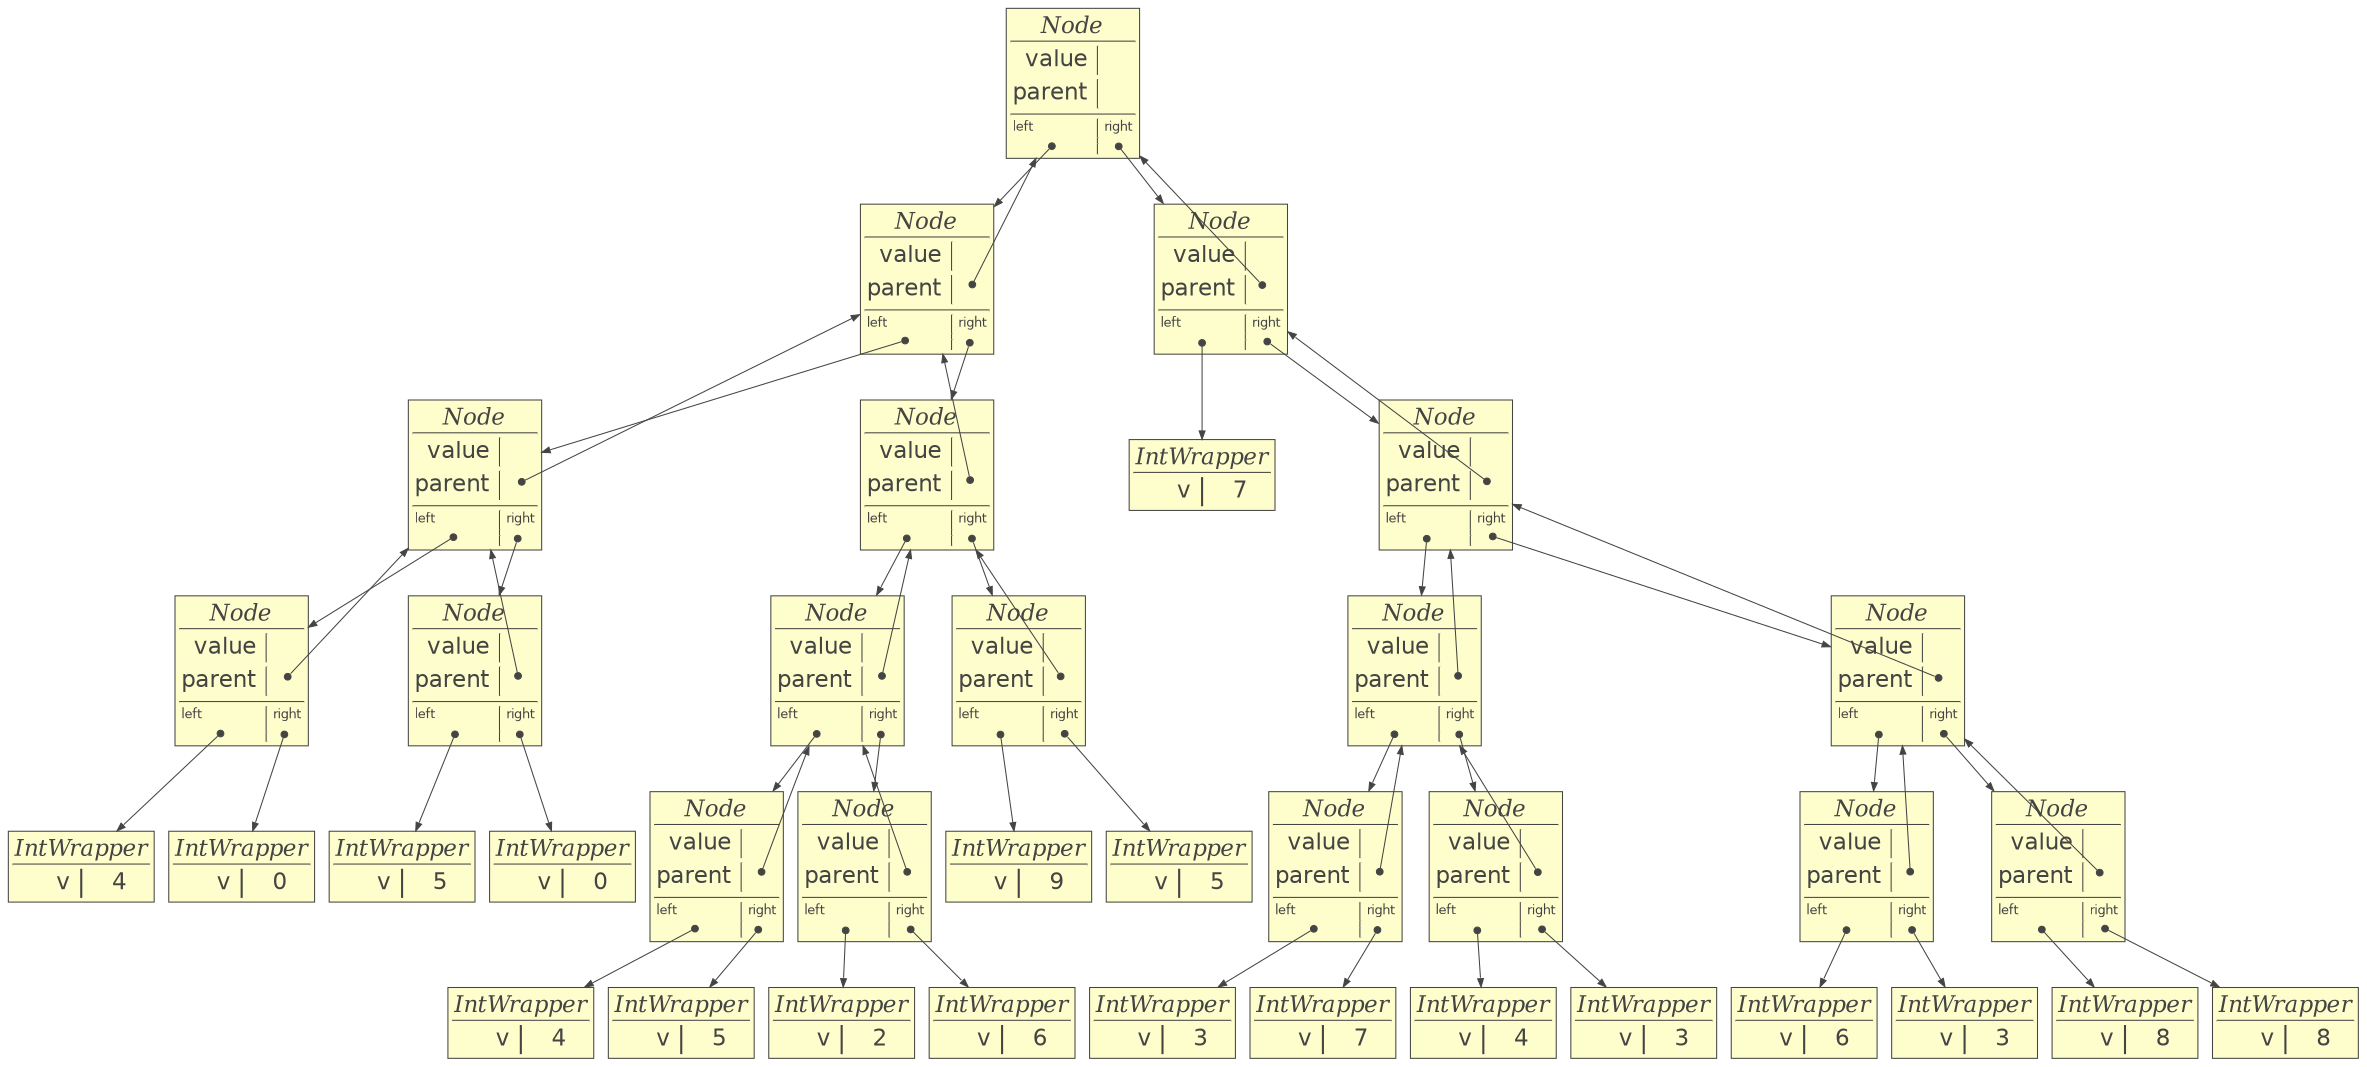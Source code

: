 
    digraph G {
        nodesep=.1;
        ranksep=.3;
        rankdir=TD;
        node [penwidth="0.5", shape=box, width=.1, height=.1];

    // Node TREE node with fields
node4382453184 [margin="0.03", color="#444443", fontcolor="#444443", fontname="Helvetica", style=filled, fillcolor="#fefecd", label=<<table BORDER="0" CELLPADDING="0" CELLBORDER="1" CELLSPACING="0">
<tr><td cellspacing="0" colspan="3" cellpadding="0" bgcolor="#fefecd" border="1" sides="b" align="center"><font color="#444443" FACE="Times-Italic" point-size="11">Node</font></td></tr>
<tr><td colspan="3" cellpadding="1" border="0" bgcolor="#fefecd"></td></tr><tr><td port="value_label" cellspacing="0" cellpadding="0" bgcolor="#fefecd" border="1" sides="r" align="right"><font face="Helvetica" color="#444443" point-size="11">value </font></td>
<td cellspacing="0" cellpadding="0" border="0"></td><td port="value" cellspacing="0" cellpadding="1" bgcolor="#fefecd" border="0" align="left"><font color="#444443" point-size="11">    </font></td>
</tr>
<tr><td colspan="3" cellpadding="1" border="0" bgcolor="#fefecd"></td></tr><tr><td port="parent_label" cellspacing="0" cellpadding="0" bgcolor="#fefecd" border="1" sides="r" align="right"><font face="Helvetica" color="#444443" point-size="11">parent </font></td>
<td cellspacing="0" cellpadding="0" border="0"></td><td port="parent" cellspacing="0" cellpadding="1" bgcolor="#fefecd" border="0" align="left"><font color="#444443" point-size="11">    </font></td>
</tr>

    <tr><td colspan="3" cellpadding="0" border="1" sides="b" height="3"></td></tr>
    <tr><td colspan="3" cellpadding="1" border="0" bgcolor="#fefecd"></td></tr>
    <tr>
    <td cellspacing="0" cellpadding="0" bgcolor="#fefecd" border="1" sides="r" align="left"><font color="#444443" point-size="6">left</font></td>
    <td cellspacing="0" cellpadding="0" bgcolor="#fefecd" border="0"></td>
    <td cellspacing="0" cellpadding="1" bgcolor="#fefecd" border="0" align="right"><font color="#444443" point-size="6">right</font></td>
    </tr>
    
    <tr>
    <td port="left" cellspacing="0" cellpadding="0" bgcolor="#fefecd" border="1" sides="r"><font color="#444443" point-size="1"> </font></td>
    <td cellspacing="0" cellpadding="0" bgcolor="#fefecd" border="0"></td>
    <td port="right" cellspacing="0" cellpadding="0" bgcolor="#fefecd" border="0"><font color="#444443" point-size="1"> </font></td>
    </tr>
    
    <tr>
    <td cellspacing="0" cellpadding="0" bgcolor="#fefecd" border="1" sides="r"><font color="#444443" point-size="3"> </font></td>
    <td cellspacing="0" cellpadding="0" bgcolor="#fefecd" border="0"></td>
    <td cellspacing="0" cellpadding="0" bgcolor="#fefecd" border="0"><font color="#444443" point-size="3"> </font></td>
    </tr>
    </table>
>];
// Node TREE node with fields
node4383053712 [margin="0.03", color="#444443", fontcolor="#444443", fontname="Helvetica", style=filled, fillcolor="#fefecd", label=<<table BORDER="0" CELLPADDING="0" CELLBORDER="1" CELLSPACING="0">
<tr><td cellspacing="0" colspan="3" cellpadding="0" bgcolor="#fefecd" border="1" sides="b" align="center"><font color="#444443" FACE="Times-Italic" point-size="11">Node</font></td></tr>
<tr><td colspan="3" cellpadding="1" border="0" bgcolor="#fefecd"></td></tr><tr><td port="value_label" cellspacing="0" cellpadding="0" bgcolor="#fefecd" border="1" sides="r" align="right"><font face="Helvetica" color="#444443" point-size="11">value </font></td>
<td cellspacing="0" cellpadding="0" border="0"></td><td port="value" cellspacing="0" cellpadding="1" bgcolor="#fefecd" border="0" align="left"><font color="#444443" point-size="11">    </font></td>
</tr>
<tr><td colspan="3" cellpadding="1" border="0" bgcolor="#fefecd"></td></tr><tr><td port="parent_label" cellspacing="0" cellpadding="0" bgcolor="#fefecd" border="1" sides="r" align="right"><font face="Helvetica" color="#444443" point-size="11">parent </font></td>
<td cellspacing="0" cellpadding="0" border="0"></td><td port="parent" cellspacing="0" cellpadding="1" bgcolor="#fefecd" border="0" align="left"><font color="#444443" point-size="11">    </font></td>
</tr>

    <tr><td colspan="3" cellpadding="0" border="1" sides="b" height="3"></td></tr>
    <tr><td colspan="3" cellpadding="1" border="0" bgcolor="#fefecd"></td></tr>
    <tr>
    <td cellspacing="0" cellpadding="0" bgcolor="#fefecd" border="1" sides="r" align="left"><font color="#444443" point-size="6">left</font></td>
    <td cellspacing="0" cellpadding="0" bgcolor="#fefecd" border="0"></td>
    <td cellspacing="0" cellpadding="1" bgcolor="#fefecd" border="0" align="right"><font color="#444443" point-size="6">right</font></td>
    </tr>
    
    <tr>
    <td port="left" cellspacing="0" cellpadding="0" bgcolor="#fefecd" border="1" sides="r"><font color="#444443" point-size="1"> </font></td>
    <td cellspacing="0" cellpadding="0" bgcolor="#fefecd" border="0"></td>
    <td port="right" cellspacing="0" cellpadding="0" bgcolor="#fefecd" border="0"><font color="#444443" point-size="1"> </font></td>
    </tr>
    
    <tr>
    <td cellspacing="0" cellpadding="0" bgcolor="#fefecd" border="1" sides="r"><font color="#444443" point-size="3"> </font></td>
    <td cellspacing="0" cellpadding="0" bgcolor="#fefecd" border="0"></td>
    <td cellspacing="0" cellpadding="0" bgcolor="#fefecd" border="0"><font color="#444443" point-size="3"> </font></td>
    </tr>
    </table>
>];
// Node TREE node with fields
node4383055440 [margin="0.03", color="#444443", fontcolor="#444443", fontname="Helvetica", style=filled, fillcolor="#fefecd", label=<<table BORDER="0" CELLPADDING="0" CELLBORDER="1" CELLSPACING="0">
<tr><td cellspacing="0" colspan="3" cellpadding="0" bgcolor="#fefecd" border="1" sides="b" align="center"><font color="#444443" FACE="Times-Italic" point-size="11">Node</font></td></tr>
<tr><td colspan="3" cellpadding="1" border="0" bgcolor="#fefecd"></td></tr><tr><td port="value_label" cellspacing="0" cellpadding="0" bgcolor="#fefecd" border="1" sides="r" align="right"><font face="Helvetica" color="#444443" point-size="11">value </font></td>
<td cellspacing="0" cellpadding="0" border="0"></td><td port="value" cellspacing="0" cellpadding="1" bgcolor="#fefecd" border="0" align="left"><font color="#444443" point-size="11">    </font></td>
</tr>
<tr><td colspan="3" cellpadding="1" border="0" bgcolor="#fefecd"></td></tr><tr><td port="parent_label" cellspacing="0" cellpadding="0" bgcolor="#fefecd" border="1" sides="r" align="right"><font face="Helvetica" color="#444443" point-size="11">parent </font></td>
<td cellspacing="0" cellpadding="0" border="0"></td><td port="parent" cellspacing="0" cellpadding="1" bgcolor="#fefecd" border="0" align="left"><font color="#444443" point-size="11">    </font></td>
</tr>

    <tr><td colspan="3" cellpadding="0" border="1" sides="b" height="3"></td></tr>
    <tr><td colspan="3" cellpadding="1" border="0" bgcolor="#fefecd"></td></tr>
    <tr>
    <td cellspacing="0" cellpadding="0" bgcolor="#fefecd" border="1" sides="r" align="left"><font color="#444443" point-size="6">left</font></td>
    <td cellspacing="0" cellpadding="0" bgcolor="#fefecd" border="0"></td>
    <td cellspacing="0" cellpadding="1" bgcolor="#fefecd" border="0" align="right"><font color="#444443" point-size="6">right</font></td>
    </tr>
    
    <tr>
    <td port="left" cellspacing="0" cellpadding="0" bgcolor="#fefecd" border="1" sides="r"><font color="#444443" point-size="1"> </font></td>
    <td cellspacing="0" cellpadding="0" bgcolor="#fefecd" border="0"></td>
    <td port="right" cellspacing="0" cellpadding="0" bgcolor="#fefecd" border="0"><font color="#444443" point-size="1"> </font></td>
    </tr>
    
    <tr>
    <td cellspacing="0" cellpadding="0" bgcolor="#fefecd" border="1" sides="r"><font color="#444443" point-size="3"> </font></td>
    <td cellspacing="0" cellpadding="0" bgcolor="#fefecd" border="0"></td>
    <td cellspacing="0" cellpadding="0" bgcolor="#fefecd" border="0"><font color="#444443" point-size="3"> </font></td>
    </tr>
    </table>
>];
// Node TREE node with fields
node4383131776 [margin="0.03", color="#444443", fontcolor="#444443", fontname="Helvetica", style=filled, fillcolor="#fefecd", label=<<table BORDER="0" CELLPADDING="0" CELLBORDER="1" CELLSPACING="0">
<tr><td cellspacing="0" colspan="3" cellpadding="0" bgcolor="#fefecd" border="1" sides="b" align="center"><font color="#444443" FACE="Times-Italic" point-size="11">Node</font></td></tr>
<tr><td colspan="3" cellpadding="1" border="0" bgcolor="#fefecd"></td></tr><tr><td port="value_label" cellspacing="0" cellpadding="0" bgcolor="#fefecd" border="1" sides="r" align="right"><font face="Helvetica" color="#444443" point-size="11">value </font></td>
<td cellspacing="0" cellpadding="0" border="0"></td><td port="value" cellspacing="0" cellpadding="1" bgcolor="#fefecd" border="0" align="left"><font color="#444443" point-size="11">    </font></td>
</tr>
<tr><td colspan="3" cellpadding="1" border="0" bgcolor="#fefecd"></td></tr><tr><td port="parent_label" cellspacing="0" cellpadding="0" bgcolor="#fefecd" border="1" sides="r" align="right"><font face="Helvetica" color="#444443" point-size="11">parent </font></td>
<td cellspacing="0" cellpadding="0" border="0"></td><td port="parent" cellspacing="0" cellpadding="1" bgcolor="#fefecd" border="0" align="left"><font color="#444443" point-size="11">    </font></td>
</tr>

    <tr><td colspan="3" cellpadding="0" border="1" sides="b" height="3"></td></tr>
    <tr><td colspan="3" cellpadding="1" border="0" bgcolor="#fefecd"></td></tr>
    <tr>
    <td cellspacing="0" cellpadding="0" bgcolor="#fefecd" border="1" sides="r" align="left"><font color="#444443" point-size="6">left</font></td>
    <td cellspacing="0" cellpadding="0" bgcolor="#fefecd" border="0"></td>
    <td cellspacing="0" cellpadding="1" bgcolor="#fefecd" border="0" align="right"><font color="#444443" point-size="6">right</font></td>
    </tr>
    
    <tr>
    <td port="left" cellspacing="0" cellpadding="0" bgcolor="#fefecd" border="1" sides="r"><font color="#444443" point-size="1"> </font></td>
    <td cellspacing="0" cellpadding="0" bgcolor="#fefecd" border="0"></td>
    <td port="right" cellspacing="0" cellpadding="0" bgcolor="#fefecd" border="0"><font color="#444443" point-size="1"> </font></td>
    </tr>
    
    <tr>
    <td cellspacing="0" cellpadding="0" bgcolor="#fefecd" border="1" sides="r"><font color="#444443" point-size="3"> </font></td>
    <td cellspacing="0" cellpadding="0" bgcolor="#fefecd" border="0"></td>
    <td cellspacing="0" cellpadding="0" bgcolor="#fefecd" border="0"><font color="#444443" point-size="3"> </font></td>
    </tr>
    </table>
>];
// IntWrapper OBJECT with fields
node4383182960 [margin="0.03", color="#444443", fontcolor="#444443", fontname="Helvetica", style=filled, fillcolor="#fefecd", label=<<table BORDER="0" CELLPADDING="0" CELLBORDER="1" CELLSPACING="0">
<tr><td cellspacing="0" colspan="3" cellpadding="0" bgcolor="#fefecd" border="1" sides="b" align="center"><font color="#444443" FACE="Times-Italic" point-size="11">IntWrapper</font></td></tr>
<tr><td colspan="3" cellpadding="1" border="0" bgcolor="#fefecd"></td></tr><tr><td port="v_label" cellspacing="0" cellpadding="0" bgcolor="#fefecd" border="1" sides="r" align="right"><font face="Helvetica" color="#444443" point-size="11">v </font></td>
<td cellspacing="0" cellpadding="0" border="0"></td><td port="v" cellspacing="0" cellpadding="1" bgcolor="#fefecd" border="0" align="left"><font color="#444443" point-size="11"> 4</font></td>
</tr>
</table>
>];
// IntWrapper OBJECT with fields
node4385524128 [margin="0.03", color="#444443", fontcolor="#444443", fontname="Helvetica", style=filled, fillcolor="#fefecd", label=<<table BORDER="0" CELLPADDING="0" CELLBORDER="1" CELLSPACING="0">
<tr><td cellspacing="0" colspan="3" cellpadding="0" bgcolor="#fefecd" border="1" sides="b" align="center"><font color="#444443" FACE="Times-Italic" point-size="11">IntWrapper</font></td></tr>
<tr><td colspan="3" cellpadding="1" border="0" bgcolor="#fefecd"></td></tr><tr><td port="v_label" cellspacing="0" cellpadding="0" bgcolor="#fefecd" border="1" sides="r" align="right"><font face="Helvetica" color="#444443" point-size="11">v </font></td>
<td cellspacing="0" cellpadding="0" border="0"></td><td port="v" cellspacing="0" cellpadding="1" bgcolor="#fefecd" border="0" align="left"><font color="#444443" point-size="11"> 0</font></td>
</tr>
</table>
>];
// Node TREE node with fields
node4385463696 [margin="0.03", color="#444443", fontcolor="#444443", fontname="Helvetica", style=filled, fillcolor="#fefecd", label=<<table BORDER="0" CELLPADDING="0" CELLBORDER="1" CELLSPACING="0">
<tr><td cellspacing="0" colspan="3" cellpadding="0" bgcolor="#fefecd" border="1" sides="b" align="center"><font color="#444443" FACE="Times-Italic" point-size="11">Node</font></td></tr>
<tr><td colspan="3" cellpadding="1" border="0" bgcolor="#fefecd"></td></tr><tr><td port="value_label" cellspacing="0" cellpadding="0" bgcolor="#fefecd" border="1" sides="r" align="right"><font face="Helvetica" color="#444443" point-size="11">value </font></td>
<td cellspacing="0" cellpadding="0" border="0"></td><td port="value" cellspacing="0" cellpadding="1" bgcolor="#fefecd" border="0" align="left"><font color="#444443" point-size="11">    </font></td>
</tr>
<tr><td colspan="3" cellpadding="1" border="0" bgcolor="#fefecd"></td></tr><tr><td port="parent_label" cellspacing="0" cellpadding="0" bgcolor="#fefecd" border="1" sides="r" align="right"><font face="Helvetica" color="#444443" point-size="11">parent </font></td>
<td cellspacing="0" cellpadding="0" border="0"></td><td port="parent" cellspacing="0" cellpadding="1" bgcolor="#fefecd" border="0" align="left"><font color="#444443" point-size="11">    </font></td>
</tr>

    <tr><td colspan="3" cellpadding="0" border="1" sides="b" height="3"></td></tr>
    <tr><td colspan="3" cellpadding="1" border="0" bgcolor="#fefecd"></td></tr>
    <tr>
    <td cellspacing="0" cellpadding="0" bgcolor="#fefecd" border="1" sides="r" align="left"><font color="#444443" point-size="6">left</font></td>
    <td cellspacing="0" cellpadding="0" bgcolor="#fefecd" border="0"></td>
    <td cellspacing="0" cellpadding="1" bgcolor="#fefecd" border="0" align="right"><font color="#444443" point-size="6">right</font></td>
    </tr>
    
    <tr>
    <td port="left" cellspacing="0" cellpadding="0" bgcolor="#fefecd" border="1" sides="r"><font color="#444443" point-size="1"> </font></td>
    <td cellspacing="0" cellpadding="0" bgcolor="#fefecd" border="0"></td>
    <td port="right" cellspacing="0" cellpadding="0" bgcolor="#fefecd" border="0"><font color="#444443" point-size="1"> </font></td>
    </tr>
    
    <tr>
    <td cellspacing="0" cellpadding="0" bgcolor="#fefecd" border="1" sides="r"><font color="#444443" point-size="3"> </font></td>
    <td cellspacing="0" cellpadding="0" bgcolor="#fefecd" border="0"></td>
    <td cellspacing="0" cellpadding="0" bgcolor="#fefecd" border="0"><font color="#444443" point-size="3"> </font></td>
    </tr>
    </table>
>];
// IntWrapper OBJECT with fields
node4385463792 [margin="0.03", color="#444443", fontcolor="#444443", fontname="Helvetica", style=filled, fillcolor="#fefecd", label=<<table BORDER="0" CELLPADDING="0" CELLBORDER="1" CELLSPACING="0">
<tr><td cellspacing="0" colspan="3" cellpadding="0" bgcolor="#fefecd" border="1" sides="b" align="center"><font color="#444443" FACE="Times-Italic" point-size="11">IntWrapper</font></td></tr>
<tr><td colspan="3" cellpadding="1" border="0" bgcolor="#fefecd"></td></tr><tr><td port="v_label" cellspacing="0" cellpadding="0" bgcolor="#fefecd" border="1" sides="r" align="right"><font face="Helvetica" color="#444443" point-size="11">v </font></td>
<td cellspacing="0" cellpadding="0" border="0"></td><td port="v" cellspacing="0" cellpadding="1" bgcolor="#fefecd" border="0" align="left"><font color="#444443" point-size="11"> 5</font></td>
</tr>
</table>
>];
// IntWrapper OBJECT with fields
node4385463888 [margin="0.03", color="#444443", fontcolor="#444443", fontname="Helvetica", style=filled, fillcolor="#fefecd", label=<<table BORDER="0" CELLPADDING="0" CELLBORDER="1" CELLSPACING="0">
<tr><td cellspacing="0" colspan="3" cellpadding="0" bgcolor="#fefecd" border="1" sides="b" align="center"><font color="#444443" FACE="Times-Italic" point-size="11">IntWrapper</font></td></tr>
<tr><td colspan="3" cellpadding="1" border="0" bgcolor="#fefecd"></td></tr><tr><td port="v_label" cellspacing="0" cellpadding="0" bgcolor="#fefecd" border="1" sides="r" align="right"><font face="Helvetica" color="#444443" point-size="11">v </font></td>
<td cellspacing="0" cellpadding="0" border="0"></td><td port="v" cellspacing="0" cellpadding="1" bgcolor="#fefecd" border="0" align="left"><font color="#444443" point-size="11"> 0</font></td>
</tr>
</table>
>];
// Node TREE node with fields
node4385463984 [margin="0.03", color="#444443", fontcolor="#444443", fontname="Helvetica", style=filled, fillcolor="#fefecd", label=<<table BORDER="0" CELLPADDING="0" CELLBORDER="1" CELLSPACING="0">
<tr><td cellspacing="0" colspan="3" cellpadding="0" bgcolor="#fefecd" border="1" sides="b" align="center"><font color="#444443" FACE="Times-Italic" point-size="11">Node</font></td></tr>
<tr><td colspan="3" cellpadding="1" border="0" bgcolor="#fefecd"></td></tr><tr><td port="value_label" cellspacing="0" cellpadding="0" bgcolor="#fefecd" border="1" sides="r" align="right"><font face="Helvetica" color="#444443" point-size="11">value </font></td>
<td cellspacing="0" cellpadding="0" border="0"></td><td port="value" cellspacing="0" cellpadding="1" bgcolor="#fefecd" border="0" align="left"><font color="#444443" point-size="11">    </font></td>
</tr>
<tr><td colspan="3" cellpadding="1" border="0" bgcolor="#fefecd"></td></tr><tr><td port="parent_label" cellspacing="0" cellpadding="0" bgcolor="#fefecd" border="1" sides="r" align="right"><font face="Helvetica" color="#444443" point-size="11">parent </font></td>
<td cellspacing="0" cellpadding="0" border="0"></td><td port="parent" cellspacing="0" cellpadding="1" bgcolor="#fefecd" border="0" align="left"><font color="#444443" point-size="11">    </font></td>
</tr>

    <tr><td colspan="3" cellpadding="0" border="1" sides="b" height="3"></td></tr>
    <tr><td colspan="3" cellpadding="1" border="0" bgcolor="#fefecd"></td></tr>
    <tr>
    <td cellspacing="0" cellpadding="0" bgcolor="#fefecd" border="1" sides="r" align="left"><font color="#444443" point-size="6">left</font></td>
    <td cellspacing="0" cellpadding="0" bgcolor="#fefecd" border="0"></td>
    <td cellspacing="0" cellpadding="1" bgcolor="#fefecd" border="0" align="right"><font color="#444443" point-size="6">right</font></td>
    </tr>
    
    <tr>
    <td port="left" cellspacing="0" cellpadding="0" bgcolor="#fefecd" border="1" sides="r"><font color="#444443" point-size="1"> </font></td>
    <td cellspacing="0" cellpadding="0" bgcolor="#fefecd" border="0"></td>
    <td port="right" cellspacing="0" cellpadding="0" bgcolor="#fefecd" border="0"><font color="#444443" point-size="1"> </font></td>
    </tr>
    
    <tr>
    <td cellspacing="0" cellpadding="0" bgcolor="#fefecd" border="1" sides="r"><font color="#444443" point-size="3"> </font></td>
    <td cellspacing="0" cellpadding="0" bgcolor="#fefecd" border="0"></td>
    <td cellspacing="0" cellpadding="0" bgcolor="#fefecd" border="0"><font color="#444443" point-size="3"> </font></td>
    </tr>
    </table>
>];
// Node TREE node with fields
node4385464080 [margin="0.03", color="#444443", fontcolor="#444443", fontname="Helvetica", style=filled, fillcolor="#fefecd", label=<<table BORDER="0" CELLPADDING="0" CELLBORDER="1" CELLSPACING="0">
<tr><td cellspacing="0" colspan="3" cellpadding="0" bgcolor="#fefecd" border="1" sides="b" align="center"><font color="#444443" FACE="Times-Italic" point-size="11">Node</font></td></tr>
<tr><td colspan="3" cellpadding="1" border="0" bgcolor="#fefecd"></td></tr><tr><td port="value_label" cellspacing="0" cellpadding="0" bgcolor="#fefecd" border="1" sides="r" align="right"><font face="Helvetica" color="#444443" point-size="11">value </font></td>
<td cellspacing="0" cellpadding="0" border="0"></td><td port="value" cellspacing="0" cellpadding="1" bgcolor="#fefecd" border="0" align="left"><font color="#444443" point-size="11">    </font></td>
</tr>
<tr><td colspan="3" cellpadding="1" border="0" bgcolor="#fefecd"></td></tr><tr><td port="parent_label" cellspacing="0" cellpadding="0" bgcolor="#fefecd" border="1" sides="r" align="right"><font face="Helvetica" color="#444443" point-size="11">parent </font></td>
<td cellspacing="0" cellpadding="0" border="0"></td><td port="parent" cellspacing="0" cellpadding="1" bgcolor="#fefecd" border="0" align="left"><font color="#444443" point-size="11">    </font></td>
</tr>

    <tr><td colspan="3" cellpadding="0" border="1" sides="b" height="3"></td></tr>
    <tr><td colspan="3" cellpadding="1" border="0" bgcolor="#fefecd"></td></tr>
    <tr>
    <td cellspacing="0" cellpadding="0" bgcolor="#fefecd" border="1" sides="r" align="left"><font color="#444443" point-size="6">left</font></td>
    <td cellspacing="0" cellpadding="0" bgcolor="#fefecd" border="0"></td>
    <td cellspacing="0" cellpadding="1" bgcolor="#fefecd" border="0" align="right"><font color="#444443" point-size="6">right</font></td>
    </tr>
    
    <tr>
    <td port="left" cellspacing="0" cellpadding="0" bgcolor="#fefecd" border="1" sides="r"><font color="#444443" point-size="1"> </font></td>
    <td cellspacing="0" cellpadding="0" bgcolor="#fefecd" border="0"></td>
    <td port="right" cellspacing="0" cellpadding="0" bgcolor="#fefecd" border="0"><font color="#444443" point-size="1"> </font></td>
    </tr>
    
    <tr>
    <td cellspacing="0" cellpadding="0" bgcolor="#fefecd" border="1" sides="r"><font color="#444443" point-size="3"> </font></td>
    <td cellspacing="0" cellpadding="0" bgcolor="#fefecd" border="0"></td>
    <td cellspacing="0" cellpadding="0" bgcolor="#fefecd" border="0"><font color="#444443" point-size="3"> </font></td>
    </tr>
    </table>
>];
// Node TREE node with fields
node4385464176 [margin="0.03", color="#444443", fontcolor="#444443", fontname="Helvetica", style=filled, fillcolor="#fefecd", label=<<table BORDER="0" CELLPADDING="0" CELLBORDER="1" CELLSPACING="0">
<tr><td cellspacing="0" colspan="3" cellpadding="0" bgcolor="#fefecd" border="1" sides="b" align="center"><font color="#444443" FACE="Times-Italic" point-size="11">Node</font></td></tr>
<tr><td colspan="3" cellpadding="1" border="0" bgcolor="#fefecd"></td></tr><tr><td port="value_label" cellspacing="0" cellpadding="0" bgcolor="#fefecd" border="1" sides="r" align="right"><font face="Helvetica" color="#444443" point-size="11">value </font></td>
<td cellspacing="0" cellpadding="0" border="0"></td><td port="value" cellspacing="0" cellpadding="1" bgcolor="#fefecd" border="0" align="left"><font color="#444443" point-size="11">    </font></td>
</tr>
<tr><td colspan="3" cellpadding="1" border="0" bgcolor="#fefecd"></td></tr><tr><td port="parent_label" cellspacing="0" cellpadding="0" bgcolor="#fefecd" border="1" sides="r" align="right"><font face="Helvetica" color="#444443" point-size="11">parent </font></td>
<td cellspacing="0" cellpadding="0" border="0"></td><td port="parent" cellspacing="0" cellpadding="1" bgcolor="#fefecd" border="0" align="left"><font color="#444443" point-size="11">    </font></td>
</tr>

    <tr><td colspan="3" cellpadding="0" border="1" sides="b" height="3"></td></tr>
    <tr><td colspan="3" cellpadding="1" border="0" bgcolor="#fefecd"></td></tr>
    <tr>
    <td cellspacing="0" cellpadding="0" bgcolor="#fefecd" border="1" sides="r" align="left"><font color="#444443" point-size="6">left</font></td>
    <td cellspacing="0" cellpadding="0" bgcolor="#fefecd" border="0"></td>
    <td cellspacing="0" cellpadding="1" bgcolor="#fefecd" border="0" align="right"><font color="#444443" point-size="6">right</font></td>
    </tr>
    
    <tr>
    <td port="left" cellspacing="0" cellpadding="0" bgcolor="#fefecd" border="1" sides="r"><font color="#444443" point-size="1"> </font></td>
    <td cellspacing="0" cellpadding="0" bgcolor="#fefecd" border="0"></td>
    <td port="right" cellspacing="0" cellpadding="0" bgcolor="#fefecd" border="0"><font color="#444443" point-size="1"> </font></td>
    </tr>
    
    <tr>
    <td cellspacing="0" cellpadding="0" bgcolor="#fefecd" border="1" sides="r"><font color="#444443" point-size="3"> </font></td>
    <td cellspacing="0" cellpadding="0" bgcolor="#fefecd" border="0"></td>
    <td cellspacing="0" cellpadding="0" bgcolor="#fefecd" border="0"><font color="#444443" point-size="3"> </font></td>
    </tr>
    </table>
>];
// IntWrapper OBJECT with fields
node4385464272 [margin="0.03", color="#444443", fontcolor="#444443", fontname="Helvetica", style=filled, fillcolor="#fefecd", label=<<table BORDER="0" CELLPADDING="0" CELLBORDER="1" CELLSPACING="0">
<tr><td cellspacing="0" colspan="3" cellpadding="0" bgcolor="#fefecd" border="1" sides="b" align="center"><font color="#444443" FACE="Times-Italic" point-size="11">IntWrapper</font></td></tr>
<tr><td colspan="3" cellpadding="1" border="0" bgcolor="#fefecd"></td></tr><tr><td port="v_label" cellspacing="0" cellpadding="0" bgcolor="#fefecd" border="1" sides="r" align="right"><font face="Helvetica" color="#444443" point-size="11">v </font></td>
<td cellspacing="0" cellpadding="0" border="0"></td><td port="v" cellspacing="0" cellpadding="1" bgcolor="#fefecd" border="0" align="left"><font color="#444443" point-size="11"> 4</font></td>
</tr>
</table>
>];
// IntWrapper OBJECT with fields
node4385521776 [margin="0.03", color="#444443", fontcolor="#444443", fontname="Helvetica", style=filled, fillcolor="#fefecd", label=<<table BORDER="0" CELLPADDING="0" CELLBORDER="1" CELLSPACING="0">
<tr><td cellspacing="0" colspan="3" cellpadding="0" bgcolor="#fefecd" border="1" sides="b" align="center"><font color="#444443" FACE="Times-Italic" point-size="11">IntWrapper</font></td></tr>
<tr><td colspan="3" cellpadding="1" border="0" bgcolor="#fefecd"></td></tr><tr><td port="v_label" cellspacing="0" cellpadding="0" bgcolor="#fefecd" border="1" sides="r" align="right"><font face="Helvetica" color="#444443" point-size="11">v </font></td>
<td cellspacing="0" cellpadding="0" border="0"></td><td port="v" cellspacing="0" cellpadding="1" bgcolor="#fefecd" border="0" align="left"><font color="#444443" point-size="11"> 5</font></td>
</tr>
</table>
>];
// Node TREE node with fields
node4385521872 [margin="0.03", color="#444443", fontcolor="#444443", fontname="Helvetica", style=filled, fillcolor="#fefecd", label=<<table BORDER="0" CELLPADDING="0" CELLBORDER="1" CELLSPACING="0">
<tr><td cellspacing="0" colspan="3" cellpadding="0" bgcolor="#fefecd" border="1" sides="b" align="center"><font color="#444443" FACE="Times-Italic" point-size="11">Node</font></td></tr>
<tr><td colspan="3" cellpadding="1" border="0" bgcolor="#fefecd"></td></tr><tr><td port="value_label" cellspacing="0" cellpadding="0" bgcolor="#fefecd" border="1" sides="r" align="right"><font face="Helvetica" color="#444443" point-size="11">value </font></td>
<td cellspacing="0" cellpadding="0" border="0"></td><td port="value" cellspacing="0" cellpadding="1" bgcolor="#fefecd" border="0" align="left"><font color="#444443" point-size="11">    </font></td>
</tr>
<tr><td colspan="3" cellpadding="1" border="0" bgcolor="#fefecd"></td></tr><tr><td port="parent_label" cellspacing="0" cellpadding="0" bgcolor="#fefecd" border="1" sides="r" align="right"><font face="Helvetica" color="#444443" point-size="11">parent </font></td>
<td cellspacing="0" cellpadding="0" border="0"></td><td port="parent" cellspacing="0" cellpadding="1" bgcolor="#fefecd" border="0" align="left"><font color="#444443" point-size="11">    </font></td>
</tr>

    <tr><td colspan="3" cellpadding="0" border="1" sides="b" height="3"></td></tr>
    <tr><td colspan="3" cellpadding="1" border="0" bgcolor="#fefecd"></td></tr>
    <tr>
    <td cellspacing="0" cellpadding="0" bgcolor="#fefecd" border="1" sides="r" align="left"><font color="#444443" point-size="6">left</font></td>
    <td cellspacing="0" cellpadding="0" bgcolor="#fefecd" border="0"></td>
    <td cellspacing="0" cellpadding="1" bgcolor="#fefecd" border="0" align="right"><font color="#444443" point-size="6">right</font></td>
    </tr>
    
    <tr>
    <td port="left" cellspacing="0" cellpadding="0" bgcolor="#fefecd" border="1" sides="r"><font color="#444443" point-size="1"> </font></td>
    <td cellspacing="0" cellpadding="0" bgcolor="#fefecd" border="0"></td>
    <td port="right" cellspacing="0" cellpadding="0" bgcolor="#fefecd" border="0"><font color="#444443" point-size="1"> </font></td>
    </tr>
    
    <tr>
    <td cellspacing="0" cellpadding="0" bgcolor="#fefecd" border="1" sides="r"><font color="#444443" point-size="3"> </font></td>
    <td cellspacing="0" cellpadding="0" bgcolor="#fefecd" border="0"></td>
    <td cellspacing="0" cellpadding="0" bgcolor="#fefecd" border="0"><font color="#444443" point-size="3"> </font></td>
    </tr>
    </table>
>];
// IntWrapper OBJECT with fields
node4385521968 [margin="0.03", color="#444443", fontcolor="#444443", fontname="Helvetica", style=filled, fillcolor="#fefecd", label=<<table BORDER="0" CELLPADDING="0" CELLBORDER="1" CELLSPACING="0">
<tr><td cellspacing="0" colspan="3" cellpadding="0" bgcolor="#fefecd" border="1" sides="b" align="center"><font color="#444443" FACE="Times-Italic" point-size="11">IntWrapper</font></td></tr>
<tr><td colspan="3" cellpadding="1" border="0" bgcolor="#fefecd"></td></tr><tr><td port="v_label" cellspacing="0" cellpadding="0" bgcolor="#fefecd" border="1" sides="r" align="right"><font face="Helvetica" color="#444443" point-size="11">v </font></td>
<td cellspacing="0" cellpadding="0" border="0"></td><td port="v" cellspacing="0" cellpadding="1" bgcolor="#fefecd" border="0" align="left"><font color="#444443" point-size="11"> 2</font></td>
</tr>
</table>
>];
// IntWrapper OBJECT with fields
node4385522064 [margin="0.03", color="#444443", fontcolor="#444443", fontname="Helvetica", style=filled, fillcolor="#fefecd", label=<<table BORDER="0" CELLPADDING="0" CELLBORDER="1" CELLSPACING="0">
<tr><td cellspacing="0" colspan="3" cellpadding="0" bgcolor="#fefecd" border="1" sides="b" align="center"><font color="#444443" FACE="Times-Italic" point-size="11">IntWrapper</font></td></tr>
<tr><td colspan="3" cellpadding="1" border="0" bgcolor="#fefecd"></td></tr><tr><td port="v_label" cellspacing="0" cellpadding="0" bgcolor="#fefecd" border="1" sides="r" align="right"><font face="Helvetica" color="#444443" point-size="11">v </font></td>
<td cellspacing="0" cellpadding="0" border="0"></td><td port="v" cellspacing="0" cellpadding="1" bgcolor="#fefecd" border="0" align="left"><font color="#444443" point-size="11"> 6</font></td>
</tr>
</table>
>];
// Node TREE node with fields
node4385522160 [margin="0.03", color="#444443", fontcolor="#444443", fontname="Helvetica", style=filled, fillcolor="#fefecd", label=<<table BORDER="0" CELLPADDING="0" CELLBORDER="1" CELLSPACING="0">
<tr><td cellspacing="0" colspan="3" cellpadding="0" bgcolor="#fefecd" border="1" sides="b" align="center"><font color="#444443" FACE="Times-Italic" point-size="11">Node</font></td></tr>
<tr><td colspan="3" cellpadding="1" border="0" bgcolor="#fefecd"></td></tr><tr><td port="value_label" cellspacing="0" cellpadding="0" bgcolor="#fefecd" border="1" sides="r" align="right"><font face="Helvetica" color="#444443" point-size="11">value </font></td>
<td cellspacing="0" cellpadding="0" border="0"></td><td port="value" cellspacing="0" cellpadding="1" bgcolor="#fefecd" border="0" align="left"><font color="#444443" point-size="11">    </font></td>
</tr>
<tr><td colspan="3" cellpadding="1" border="0" bgcolor="#fefecd"></td></tr><tr><td port="parent_label" cellspacing="0" cellpadding="0" bgcolor="#fefecd" border="1" sides="r" align="right"><font face="Helvetica" color="#444443" point-size="11">parent </font></td>
<td cellspacing="0" cellpadding="0" border="0"></td><td port="parent" cellspacing="0" cellpadding="1" bgcolor="#fefecd" border="0" align="left"><font color="#444443" point-size="11">    </font></td>
</tr>

    <tr><td colspan="3" cellpadding="0" border="1" sides="b" height="3"></td></tr>
    <tr><td colspan="3" cellpadding="1" border="0" bgcolor="#fefecd"></td></tr>
    <tr>
    <td cellspacing="0" cellpadding="0" bgcolor="#fefecd" border="1" sides="r" align="left"><font color="#444443" point-size="6">left</font></td>
    <td cellspacing="0" cellpadding="0" bgcolor="#fefecd" border="0"></td>
    <td cellspacing="0" cellpadding="1" bgcolor="#fefecd" border="0" align="right"><font color="#444443" point-size="6">right</font></td>
    </tr>
    
    <tr>
    <td port="left" cellspacing="0" cellpadding="0" bgcolor="#fefecd" border="1" sides="r"><font color="#444443" point-size="1"> </font></td>
    <td cellspacing="0" cellpadding="0" bgcolor="#fefecd" border="0"></td>
    <td port="right" cellspacing="0" cellpadding="0" bgcolor="#fefecd" border="0"><font color="#444443" point-size="1"> </font></td>
    </tr>
    
    <tr>
    <td cellspacing="0" cellpadding="0" bgcolor="#fefecd" border="1" sides="r"><font color="#444443" point-size="3"> </font></td>
    <td cellspacing="0" cellpadding="0" bgcolor="#fefecd" border="0"></td>
    <td cellspacing="0" cellpadding="0" bgcolor="#fefecd" border="0"><font color="#444443" point-size="3"> </font></td>
    </tr>
    </table>
>];
// IntWrapper OBJECT with fields
node4385522256 [margin="0.03", color="#444443", fontcolor="#444443", fontname="Helvetica", style=filled, fillcolor="#fefecd", label=<<table BORDER="0" CELLPADDING="0" CELLBORDER="1" CELLSPACING="0">
<tr><td cellspacing="0" colspan="3" cellpadding="0" bgcolor="#fefecd" border="1" sides="b" align="center"><font color="#444443" FACE="Times-Italic" point-size="11">IntWrapper</font></td></tr>
<tr><td colspan="3" cellpadding="1" border="0" bgcolor="#fefecd"></td></tr><tr><td port="v_label" cellspacing="0" cellpadding="0" bgcolor="#fefecd" border="1" sides="r" align="right"><font face="Helvetica" color="#444443" point-size="11">v </font></td>
<td cellspacing="0" cellpadding="0" border="0"></td><td port="v" cellspacing="0" cellpadding="1" bgcolor="#fefecd" border="0" align="left"><font color="#444443" point-size="11"> 9</font></td>
</tr>
</table>
>];
// IntWrapper OBJECT with fields
node4385522352 [margin="0.03", color="#444443", fontcolor="#444443", fontname="Helvetica", style=filled, fillcolor="#fefecd", label=<<table BORDER="0" CELLPADDING="0" CELLBORDER="1" CELLSPACING="0">
<tr><td cellspacing="0" colspan="3" cellpadding="0" bgcolor="#fefecd" border="1" sides="b" align="center"><font color="#444443" FACE="Times-Italic" point-size="11">IntWrapper</font></td></tr>
<tr><td colspan="3" cellpadding="1" border="0" bgcolor="#fefecd"></td></tr><tr><td port="v_label" cellspacing="0" cellpadding="0" bgcolor="#fefecd" border="1" sides="r" align="right"><font face="Helvetica" color="#444443" point-size="11">v </font></td>
<td cellspacing="0" cellpadding="0" border="0"></td><td port="v" cellspacing="0" cellpadding="1" bgcolor="#fefecd" border="0" align="left"><font color="#444443" point-size="11"> 5</font></td>
</tr>
</table>
>];
// Node TREE node with fields
node4385522448 [margin="0.03", color="#444443", fontcolor="#444443", fontname="Helvetica", style=filled, fillcolor="#fefecd", label=<<table BORDER="0" CELLPADDING="0" CELLBORDER="1" CELLSPACING="0">
<tr><td cellspacing="0" colspan="3" cellpadding="0" bgcolor="#fefecd" border="1" sides="b" align="center"><font color="#444443" FACE="Times-Italic" point-size="11">Node</font></td></tr>
<tr><td colspan="3" cellpadding="1" border="0" bgcolor="#fefecd"></td></tr><tr><td port="value_label" cellspacing="0" cellpadding="0" bgcolor="#fefecd" border="1" sides="r" align="right"><font face="Helvetica" color="#444443" point-size="11">value </font></td>
<td cellspacing="0" cellpadding="0" border="0"></td><td port="value" cellspacing="0" cellpadding="1" bgcolor="#fefecd" border="0" align="left"><font color="#444443" point-size="11">    </font></td>
</tr>
<tr><td colspan="3" cellpadding="1" border="0" bgcolor="#fefecd"></td></tr><tr><td port="parent_label" cellspacing="0" cellpadding="0" bgcolor="#fefecd" border="1" sides="r" align="right"><font face="Helvetica" color="#444443" point-size="11">parent </font></td>
<td cellspacing="0" cellpadding="0" border="0"></td><td port="parent" cellspacing="0" cellpadding="1" bgcolor="#fefecd" border="0" align="left"><font color="#444443" point-size="11">    </font></td>
</tr>

    <tr><td colspan="3" cellpadding="0" border="1" sides="b" height="3"></td></tr>
    <tr><td colspan="3" cellpadding="1" border="0" bgcolor="#fefecd"></td></tr>
    <tr>
    <td cellspacing="0" cellpadding="0" bgcolor="#fefecd" border="1" sides="r" align="left"><font color="#444443" point-size="6">left</font></td>
    <td cellspacing="0" cellpadding="0" bgcolor="#fefecd" border="0"></td>
    <td cellspacing="0" cellpadding="1" bgcolor="#fefecd" border="0" align="right"><font color="#444443" point-size="6">right</font></td>
    </tr>
    
    <tr>
    <td port="left" cellspacing="0" cellpadding="0" bgcolor="#fefecd" border="1" sides="r"><font color="#444443" point-size="1"> </font></td>
    <td cellspacing="0" cellpadding="0" bgcolor="#fefecd" border="0"></td>
    <td port="right" cellspacing="0" cellpadding="0" bgcolor="#fefecd" border="0"><font color="#444443" point-size="1"> </font></td>
    </tr>
    
    <tr>
    <td cellspacing="0" cellpadding="0" bgcolor="#fefecd" border="1" sides="r"><font color="#444443" point-size="3"> </font></td>
    <td cellspacing="0" cellpadding="0" bgcolor="#fefecd" border="0"></td>
    <td cellspacing="0" cellpadding="0" bgcolor="#fefecd" border="0"><font color="#444443" point-size="3"> </font></td>
    </tr>
    </table>
>];
// IntWrapper OBJECT with fields
node4385522544 [margin="0.03", color="#444443", fontcolor="#444443", fontname="Helvetica", style=filled, fillcolor="#fefecd", label=<<table BORDER="0" CELLPADDING="0" CELLBORDER="1" CELLSPACING="0">
<tr><td cellspacing="0" colspan="3" cellpadding="0" bgcolor="#fefecd" border="1" sides="b" align="center"><font color="#444443" FACE="Times-Italic" point-size="11">IntWrapper</font></td></tr>
<tr><td colspan="3" cellpadding="1" border="0" bgcolor="#fefecd"></td></tr><tr><td port="v_label" cellspacing="0" cellpadding="0" bgcolor="#fefecd" border="1" sides="r" align="right"><font face="Helvetica" color="#444443" point-size="11">v </font></td>
<td cellspacing="0" cellpadding="0" border="0"></td><td port="v" cellspacing="0" cellpadding="1" bgcolor="#fefecd" border="0" align="left"><font color="#444443" point-size="11"> 7</font></td>
</tr>
</table>
>];
// Node TREE node with fields
node4385522640 [margin="0.03", color="#444443", fontcolor="#444443", fontname="Helvetica", style=filled, fillcolor="#fefecd", label=<<table BORDER="0" CELLPADDING="0" CELLBORDER="1" CELLSPACING="0">
<tr><td cellspacing="0" colspan="3" cellpadding="0" bgcolor="#fefecd" border="1" sides="b" align="center"><font color="#444443" FACE="Times-Italic" point-size="11">Node</font></td></tr>
<tr><td colspan="3" cellpadding="1" border="0" bgcolor="#fefecd"></td></tr><tr><td port="value_label" cellspacing="0" cellpadding="0" bgcolor="#fefecd" border="1" sides="r" align="right"><font face="Helvetica" color="#444443" point-size="11">value </font></td>
<td cellspacing="0" cellpadding="0" border="0"></td><td port="value" cellspacing="0" cellpadding="1" bgcolor="#fefecd" border="0" align="left"><font color="#444443" point-size="11">    </font></td>
</tr>
<tr><td colspan="3" cellpadding="1" border="0" bgcolor="#fefecd"></td></tr><tr><td port="parent_label" cellspacing="0" cellpadding="0" bgcolor="#fefecd" border="1" sides="r" align="right"><font face="Helvetica" color="#444443" point-size="11">parent </font></td>
<td cellspacing="0" cellpadding="0" border="0"></td><td port="parent" cellspacing="0" cellpadding="1" bgcolor="#fefecd" border="0" align="left"><font color="#444443" point-size="11">    </font></td>
</tr>

    <tr><td colspan="3" cellpadding="0" border="1" sides="b" height="3"></td></tr>
    <tr><td colspan="3" cellpadding="1" border="0" bgcolor="#fefecd"></td></tr>
    <tr>
    <td cellspacing="0" cellpadding="0" bgcolor="#fefecd" border="1" sides="r" align="left"><font color="#444443" point-size="6">left</font></td>
    <td cellspacing="0" cellpadding="0" bgcolor="#fefecd" border="0"></td>
    <td cellspacing="0" cellpadding="1" bgcolor="#fefecd" border="0" align="right"><font color="#444443" point-size="6">right</font></td>
    </tr>
    
    <tr>
    <td port="left" cellspacing="0" cellpadding="0" bgcolor="#fefecd" border="1" sides="r"><font color="#444443" point-size="1"> </font></td>
    <td cellspacing="0" cellpadding="0" bgcolor="#fefecd" border="0"></td>
    <td port="right" cellspacing="0" cellpadding="0" bgcolor="#fefecd" border="0"><font color="#444443" point-size="1"> </font></td>
    </tr>
    
    <tr>
    <td cellspacing="0" cellpadding="0" bgcolor="#fefecd" border="1" sides="r"><font color="#444443" point-size="3"> </font></td>
    <td cellspacing="0" cellpadding="0" bgcolor="#fefecd" border="0"></td>
    <td cellspacing="0" cellpadding="0" bgcolor="#fefecd" border="0"><font color="#444443" point-size="3"> </font></td>
    </tr>
    </table>
>];
// Node TREE node with fields
node4385522736 [margin="0.03", color="#444443", fontcolor="#444443", fontname="Helvetica", style=filled, fillcolor="#fefecd", label=<<table BORDER="0" CELLPADDING="0" CELLBORDER="1" CELLSPACING="0">
<tr><td cellspacing="0" colspan="3" cellpadding="0" bgcolor="#fefecd" border="1" sides="b" align="center"><font color="#444443" FACE="Times-Italic" point-size="11">Node</font></td></tr>
<tr><td colspan="3" cellpadding="1" border="0" bgcolor="#fefecd"></td></tr><tr><td port="value_label" cellspacing="0" cellpadding="0" bgcolor="#fefecd" border="1" sides="r" align="right"><font face="Helvetica" color="#444443" point-size="11">value </font></td>
<td cellspacing="0" cellpadding="0" border="0"></td><td port="value" cellspacing="0" cellpadding="1" bgcolor="#fefecd" border="0" align="left"><font color="#444443" point-size="11">    </font></td>
</tr>
<tr><td colspan="3" cellpadding="1" border="0" bgcolor="#fefecd"></td></tr><tr><td port="parent_label" cellspacing="0" cellpadding="0" bgcolor="#fefecd" border="1" sides="r" align="right"><font face="Helvetica" color="#444443" point-size="11">parent </font></td>
<td cellspacing="0" cellpadding="0" border="0"></td><td port="parent" cellspacing="0" cellpadding="1" bgcolor="#fefecd" border="0" align="left"><font color="#444443" point-size="11">    </font></td>
</tr>

    <tr><td colspan="3" cellpadding="0" border="1" sides="b" height="3"></td></tr>
    <tr><td colspan="3" cellpadding="1" border="0" bgcolor="#fefecd"></td></tr>
    <tr>
    <td cellspacing="0" cellpadding="0" bgcolor="#fefecd" border="1" sides="r" align="left"><font color="#444443" point-size="6">left</font></td>
    <td cellspacing="0" cellpadding="0" bgcolor="#fefecd" border="0"></td>
    <td cellspacing="0" cellpadding="1" bgcolor="#fefecd" border="0" align="right"><font color="#444443" point-size="6">right</font></td>
    </tr>
    
    <tr>
    <td port="left" cellspacing="0" cellpadding="0" bgcolor="#fefecd" border="1" sides="r"><font color="#444443" point-size="1"> </font></td>
    <td cellspacing="0" cellpadding="0" bgcolor="#fefecd" border="0"></td>
    <td port="right" cellspacing="0" cellpadding="0" bgcolor="#fefecd" border="0"><font color="#444443" point-size="1"> </font></td>
    </tr>
    
    <tr>
    <td cellspacing="0" cellpadding="0" bgcolor="#fefecd" border="1" sides="r"><font color="#444443" point-size="3"> </font></td>
    <td cellspacing="0" cellpadding="0" bgcolor="#fefecd" border="0"></td>
    <td cellspacing="0" cellpadding="0" bgcolor="#fefecd" border="0"><font color="#444443" point-size="3"> </font></td>
    </tr>
    </table>
>];
// Node TREE node with fields
node4385522832 [margin="0.03", color="#444443", fontcolor="#444443", fontname="Helvetica", style=filled, fillcolor="#fefecd", label=<<table BORDER="0" CELLPADDING="0" CELLBORDER="1" CELLSPACING="0">
<tr><td cellspacing="0" colspan="3" cellpadding="0" bgcolor="#fefecd" border="1" sides="b" align="center"><font color="#444443" FACE="Times-Italic" point-size="11">Node</font></td></tr>
<tr><td colspan="3" cellpadding="1" border="0" bgcolor="#fefecd"></td></tr><tr><td port="value_label" cellspacing="0" cellpadding="0" bgcolor="#fefecd" border="1" sides="r" align="right"><font face="Helvetica" color="#444443" point-size="11">value </font></td>
<td cellspacing="0" cellpadding="0" border="0"></td><td port="value" cellspacing="0" cellpadding="1" bgcolor="#fefecd" border="0" align="left"><font color="#444443" point-size="11">    </font></td>
</tr>
<tr><td colspan="3" cellpadding="1" border="0" bgcolor="#fefecd"></td></tr><tr><td port="parent_label" cellspacing="0" cellpadding="0" bgcolor="#fefecd" border="1" sides="r" align="right"><font face="Helvetica" color="#444443" point-size="11">parent </font></td>
<td cellspacing="0" cellpadding="0" border="0"></td><td port="parent" cellspacing="0" cellpadding="1" bgcolor="#fefecd" border="0" align="left"><font color="#444443" point-size="11">    </font></td>
</tr>

    <tr><td colspan="3" cellpadding="0" border="1" sides="b" height="3"></td></tr>
    <tr><td colspan="3" cellpadding="1" border="0" bgcolor="#fefecd"></td></tr>
    <tr>
    <td cellspacing="0" cellpadding="0" bgcolor="#fefecd" border="1" sides="r" align="left"><font color="#444443" point-size="6">left</font></td>
    <td cellspacing="0" cellpadding="0" bgcolor="#fefecd" border="0"></td>
    <td cellspacing="0" cellpadding="1" bgcolor="#fefecd" border="0" align="right"><font color="#444443" point-size="6">right</font></td>
    </tr>
    
    <tr>
    <td port="left" cellspacing="0" cellpadding="0" bgcolor="#fefecd" border="1" sides="r"><font color="#444443" point-size="1"> </font></td>
    <td cellspacing="0" cellpadding="0" bgcolor="#fefecd" border="0"></td>
    <td port="right" cellspacing="0" cellpadding="0" bgcolor="#fefecd" border="0"><font color="#444443" point-size="1"> </font></td>
    </tr>
    
    <tr>
    <td cellspacing="0" cellpadding="0" bgcolor="#fefecd" border="1" sides="r"><font color="#444443" point-size="3"> </font></td>
    <td cellspacing="0" cellpadding="0" bgcolor="#fefecd" border="0"></td>
    <td cellspacing="0" cellpadding="0" bgcolor="#fefecd" border="0"><font color="#444443" point-size="3"> </font></td>
    </tr>
    </table>
>];
// IntWrapper OBJECT with fields
node4385522928 [margin="0.03", color="#444443", fontcolor="#444443", fontname="Helvetica", style=filled, fillcolor="#fefecd", label=<<table BORDER="0" CELLPADDING="0" CELLBORDER="1" CELLSPACING="0">
<tr><td cellspacing="0" colspan="3" cellpadding="0" bgcolor="#fefecd" border="1" sides="b" align="center"><font color="#444443" FACE="Times-Italic" point-size="11">IntWrapper</font></td></tr>
<tr><td colspan="3" cellpadding="1" border="0" bgcolor="#fefecd"></td></tr><tr><td port="v_label" cellspacing="0" cellpadding="0" bgcolor="#fefecd" border="1" sides="r" align="right"><font face="Helvetica" color="#444443" point-size="11">v </font></td>
<td cellspacing="0" cellpadding="0" border="0"></td><td port="v" cellspacing="0" cellpadding="1" bgcolor="#fefecd" border="0" align="left"><font color="#444443" point-size="11"> 3</font></td>
</tr>
</table>
>];
// IntWrapper OBJECT with fields
node4385523024 [margin="0.03", color="#444443", fontcolor="#444443", fontname="Helvetica", style=filled, fillcolor="#fefecd", label=<<table BORDER="0" CELLPADDING="0" CELLBORDER="1" CELLSPACING="0">
<tr><td cellspacing="0" colspan="3" cellpadding="0" bgcolor="#fefecd" border="1" sides="b" align="center"><font color="#444443" FACE="Times-Italic" point-size="11">IntWrapper</font></td></tr>
<tr><td colspan="3" cellpadding="1" border="0" bgcolor="#fefecd"></td></tr><tr><td port="v_label" cellspacing="0" cellpadding="0" bgcolor="#fefecd" border="1" sides="r" align="right"><font face="Helvetica" color="#444443" point-size="11">v </font></td>
<td cellspacing="0" cellpadding="0" border="0"></td><td port="v" cellspacing="0" cellpadding="1" bgcolor="#fefecd" border="0" align="left"><font color="#444443" point-size="11"> 7</font></td>
</tr>
</table>
>];
// Node TREE node with fields
node4385523120 [margin="0.03", color="#444443", fontcolor="#444443", fontname="Helvetica", style=filled, fillcolor="#fefecd", label=<<table BORDER="0" CELLPADDING="0" CELLBORDER="1" CELLSPACING="0">
<tr><td cellspacing="0" colspan="3" cellpadding="0" bgcolor="#fefecd" border="1" sides="b" align="center"><font color="#444443" FACE="Times-Italic" point-size="11">Node</font></td></tr>
<tr><td colspan="3" cellpadding="1" border="0" bgcolor="#fefecd"></td></tr><tr><td port="value_label" cellspacing="0" cellpadding="0" bgcolor="#fefecd" border="1" sides="r" align="right"><font face="Helvetica" color="#444443" point-size="11">value </font></td>
<td cellspacing="0" cellpadding="0" border="0"></td><td port="value" cellspacing="0" cellpadding="1" bgcolor="#fefecd" border="0" align="left"><font color="#444443" point-size="11">    </font></td>
</tr>
<tr><td colspan="3" cellpadding="1" border="0" bgcolor="#fefecd"></td></tr><tr><td port="parent_label" cellspacing="0" cellpadding="0" bgcolor="#fefecd" border="1" sides="r" align="right"><font face="Helvetica" color="#444443" point-size="11">parent </font></td>
<td cellspacing="0" cellpadding="0" border="0"></td><td port="parent" cellspacing="0" cellpadding="1" bgcolor="#fefecd" border="0" align="left"><font color="#444443" point-size="11">    </font></td>
</tr>

    <tr><td colspan="3" cellpadding="0" border="1" sides="b" height="3"></td></tr>
    <tr><td colspan="3" cellpadding="1" border="0" bgcolor="#fefecd"></td></tr>
    <tr>
    <td cellspacing="0" cellpadding="0" bgcolor="#fefecd" border="1" sides="r" align="left"><font color="#444443" point-size="6">left</font></td>
    <td cellspacing="0" cellpadding="0" bgcolor="#fefecd" border="0"></td>
    <td cellspacing="0" cellpadding="1" bgcolor="#fefecd" border="0" align="right"><font color="#444443" point-size="6">right</font></td>
    </tr>
    
    <tr>
    <td port="left" cellspacing="0" cellpadding="0" bgcolor="#fefecd" border="1" sides="r"><font color="#444443" point-size="1"> </font></td>
    <td cellspacing="0" cellpadding="0" bgcolor="#fefecd" border="0"></td>
    <td port="right" cellspacing="0" cellpadding="0" bgcolor="#fefecd" border="0"><font color="#444443" point-size="1"> </font></td>
    </tr>
    
    <tr>
    <td cellspacing="0" cellpadding="0" bgcolor="#fefecd" border="1" sides="r"><font color="#444443" point-size="3"> </font></td>
    <td cellspacing="0" cellpadding="0" bgcolor="#fefecd" border="0"></td>
    <td cellspacing="0" cellpadding="0" bgcolor="#fefecd" border="0"><font color="#444443" point-size="3"> </font></td>
    </tr>
    </table>
>];
// IntWrapper OBJECT with fields
node4385523216 [margin="0.03", color="#444443", fontcolor="#444443", fontname="Helvetica", style=filled, fillcolor="#fefecd", label=<<table BORDER="0" CELLPADDING="0" CELLBORDER="1" CELLSPACING="0">
<tr><td cellspacing="0" colspan="3" cellpadding="0" bgcolor="#fefecd" border="1" sides="b" align="center"><font color="#444443" FACE="Times-Italic" point-size="11">IntWrapper</font></td></tr>
<tr><td colspan="3" cellpadding="1" border="0" bgcolor="#fefecd"></td></tr><tr><td port="v_label" cellspacing="0" cellpadding="0" bgcolor="#fefecd" border="1" sides="r" align="right"><font face="Helvetica" color="#444443" point-size="11">v </font></td>
<td cellspacing="0" cellpadding="0" border="0"></td><td port="v" cellspacing="0" cellpadding="1" bgcolor="#fefecd" border="0" align="left"><font color="#444443" point-size="11"> 4</font></td>
</tr>
</table>
>];
// IntWrapper OBJECT with fields
node4385523312 [margin="0.03", color="#444443", fontcolor="#444443", fontname="Helvetica", style=filled, fillcolor="#fefecd", label=<<table BORDER="0" CELLPADDING="0" CELLBORDER="1" CELLSPACING="0">
<tr><td cellspacing="0" colspan="3" cellpadding="0" bgcolor="#fefecd" border="1" sides="b" align="center"><font color="#444443" FACE="Times-Italic" point-size="11">IntWrapper</font></td></tr>
<tr><td colspan="3" cellpadding="1" border="0" bgcolor="#fefecd"></td></tr><tr><td port="v_label" cellspacing="0" cellpadding="0" bgcolor="#fefecd" border="1" sides="r" align="right"><font face="Helvetica" color="#444443" point-size="11">v </font></td>
<td cellspacing="0" cellpadding="0" border="0"></td><td port="v" cellspacing="0" cellpadding="1" bgcolor="#fefecd" border="0" align="left"><font color="#444443" point-size="11"> 3</font></td>
</tr>
</table>
>];
// Node TREE node with fields
node4385523408 [margin="0.03", color="#444443", fontcolor="#444443", fontname="Helvetica", style=filled, fillcolor="#fefecd", label=<<table BORDER="0" CELLPADDING="0" CELLBORDER="1" CELLSPACING="0">
<tr><td cellspacing="0" colspan="3" cellpadding="0" bgcolor="#fefecd" border="1" sides="b" align="center"><font color="#444443" FACE="Times-Italic" point-size="11">Node</font></td></tr>
<tr><td colspan="3" cellpadding="1" border="0" bgcolor="#fefecd"></td></tr><tr><td port="value_label" cellspacing="0" cellpadding="0" bgcolor="#fefecd" border="1" sides="r" align="right"><font face="Helvetica" color="#444443" point-size="11">value </font></td>
<td cellspacing="0" cellpadding="0" border="0"></td><td port="value" cellspacing="0" cellpadding="1" bgcolor="#fefecd" border="0" align="left"><font color="#444443" point-size="11">    </font></td>
</tr>
<tr><td colspan="3" cellpadding="1" border="0" bgcolor="#fefecd"></td></tr><tr><td port="parent_label" cellspacing="0" cellpadding="0" bgcolor="#fefecd" border="1" sides="r" align="right"><font face="Helvetica" color="#444443" point-size="11">parent </font></td>
<td cellspacing="0" cellpadding="0" border="0"></td><td port="parent" cellspacing="0" cellpadding="1" bgcolor="#fefecd" border="0" align="left"><font color="#444443" point-size="11">    </font></td>
</tr>

    <tr><td colspan="3" cellpadding="0" border="1" sides="b" height="3"></td></tr>
    <tr><td colspan="3" cellpadding="1" border="0" bgcolor="#fefecd"></td></tr>
    <tr>
    <td cellspacing="0" cellpadding="0" bgcolor="#fefecd" border="1" sides="r" align="left"><font color="#444443" point-size="6">left</font></td>
    <td cellspacing="0" cellpadding="0" bgcolor="#fefecd" border="0"></td>
    <td cellspacing="0" cellpadding="1" bgcolor="#fefecd" border="0" align="right"><font color="#444443" point-size="6">right</font></td>
    </tr>
    
    <tr>
    <td port="left" cellspacing="0" cellpadding="0" bgcolor="#fefecd" border="1" sides="r"><font color="#444443" point-size="1"> </font></td>
    <td cellspacing="0" cellpadding="0" bgcolor="#fefecd" border="0"></td>
    <td port="right" cellspacing="0" cellpadding="0" bgcolor="#fefecd" border="0"><font color="#444443" point-size="1"> </font></td>
    </tr>
    
    <tr>
    <td cellspacing="0" cellpadding="0" bgcolor="#fefecd" border="1" sides="r"><font color="#444443" point-size="3"> </font></td>
    <td cellspacing="0" cellpadding="0" bgcolor="#fefecd" border="0"></td>
    <td cellspacing="0" cellpadding="0" bgcolor="#fefecd" border="0"><font color="#444443" point-size="3"> </font></td>
    </tr>
    </table>
>];
// Node TREE node with fields
node4385523504 [margin="0.03", color="#444443", fontcolor="#444443", fontname="Helvetica", style=filled, fillcolor="#fefecd", label=<<table BORDER="0" CELLPADDING="0" CELLBORDER="1" CELLSPACING="0">
<tr><td cellspacing="0" colspan="3" cellpadding="0" bgcolor="#fefecd" border="1" sides="b" align="center"><font color="#444443" FACE="Times-Italic" point-size="11">Node</font></td></tr>
<tr><td colspan="3" cellpadding="1" border="0" bgcolor="#fefecd"></td></tr><tr><td port="value_label" cellspacing="0" cellpadding="0" bgcolor="#fefecd" border="1" sides="r" align="right"><font face="Helvetica" color="#444443" point-size="11">value </font></td>
<td cellspacing="0" cellpadding="0" border="0"></td><td port="value" cellspacing="0" cellpadding="1" bgcolor="#fefecd" border="0" align="left"><font color="#444443" point-size="11">    </font></td>
</tr>
<tr><td colspan="3" cellpadding="1" border="0" bgcolor="#fefecd"></td></tr><tr><td port="parent_label" cellspacing="0" cellpadding="0" bgcolor="#fefecd" border="1" sides="r" align="right"><font face="Helvetica" color="#444443" point-size="11">parent </font></td>
<td cellspacing="0" cellpadding="0" border="0"></td><td port="parent" cellspacing="0" cellpadding="1" bgcolor="#fefecd" border="0" align="left"><font color="#444443" point-size="11">    </font></td>
</tr>

    <tr><td colspan="3" cellpadding="0" border="1" sides="b" height="3"></td></tr>
    <tr><td colspan="3" cellpadding="1" border="0" bgcolor="#fefecd"></td></tr>
    <tr>
    <td cellspacing="0" cellpadding="0" bgcolor="#fefecd" border="1" sides="r" align="left"><font color="#444443" point-size="6">left</font></td>
    <td cellspacing="0" cellpadding="0" bgcolor="#fefecd" border="0"></td>
    <td cellspacing="0" cellpadding="1" bgcolor="#fefecd" border="0" align="right"><font color="#444443" point-size="6">right</font></td>
    </tr>
    
    <tr>
    <td port="left" cellspacing="0" cellpadding="0" bgcolor="#fefecd" border="1" sides="r"><font color="#444443" point-size="1"> </font></td>
    <td cellspacing="0" cellpadding="0" bgcolor="#fefecd" border="0"></td>
    <td port="right" cellspacing="0" cellpadding="0" bgcolor="#fefecd" border="0"><font color="#444443" point-size="1"> </font></td>
    </tr>
    
    <tr>
    <td cellspacing="0" cellpadding="0" bgcolor="#fefecd" border="1" sides="r"><font color="#444443" point-size="3"> </font></td>
    <td cellspacing="0" cellpadding="0" bgcolor="#fefecd" border="0"></td>
    <td cellspacing="0" cellpadding="0" bgcolor="#fefecd" border="0"><font color="#444443" point-size="3"> </font></td>
    </tr>
    </table>
>];
// IntWrapper OBJECT with fields
node4385523600 [margin="0.03", color="#444443", fontcolor="#444443", fontname="Helvetica", style=filled, fillcolor="#fefecd", label=<<table BORDER="0" CELLPADDING="0" CELLBORDER="1" CELLSPACING="0">
<tr><td cellspacing="0" colspan="3" cellpadding="0" bgcolor="#fefecd" border="1" sides="b" align="center"><font color="#444443" FACE="Times-Italic" point-size="11">IntWrapper</font></td></tr>
<tr><td colspan="3" cellpadding="1" border="0" bgcolor="#fefecd"></td></tr><tr><td port="v_label" cellspacing="0" cellpadding="0" bgcolor="#fefecd" border="1" sides="r" align="right"><font face="Helvetica" color="#444443" point-size="11">v </font></td>
<td cellspacing="0" cellpadding="0" border="0"></td><td port="v" cellspacing="0" cellpadding="1" bgcolor="#fefecd" border="0" align="left"><font color="#444443" point-size="11"> 6</font></td>
</tr>
</table>
>];
// IntWrapper OBJECT with fields
node4385523696 [margin="0.03", color="#444443", fontcolor="#444443", fontname="Helvetica", style=filled, fillcolor="#fefecd", label=<<table BORDER="0" CELLPADDING="0" CELLBORDER="1" CELLSPACING="0">
<tr><td cellspacing="0" colspan="3" cellpadding="0" bgcolor="#fefecd" border="1" sides="b" align="center"><font color="#444443" FACE="Times-Italic" point-size="11">IntWrapper</font></td></tr>
<tr><td colspan="3" cellpadding="1" border="0" bgcolor="#fefecd"></td></tr><tr><td port="v_label" cellspacing="0" cellpadding="0" bgcolor="#fefecd" border="1" sides="r" align="right"><font face="Helvetica" color="#444443" point-size="11">v </font></td>
<td cellspacing="0" cellpadding="0" border="0"></td><td port="v" cellspacing="0" cellpadding="1" bgcolor="#fefecd" border="0" align="left"><font color="#444443" point-size="11"> 3</font></td>
</tr>
</table>
>];
// Node TREE node with fields
node4385523792 [margin="0.03", color="#444443", fontcolor="#444443", fontname="Helvetica", style=filled, fillcolor="#fefecd", label=<<table BORDER="0" CELLPADDING="0" CELLBORDER="1" CELLSPACING="0">
<tr><td cellspacing="0" colspan="3" cellpadding="0" bgcolor="#fefecd" border="1" sides="b" align="center"><font color="#444443" FACE="Times-Italic" point-size="11">Node</font></td></tr>
<tr><td colspan="3" cellpadding="1" border="0" bgcolor="#fefecd"></td></tr><tr><td port="value_label" cellspacing="0" cellpadding="0" bgcolor="#fefecd" border="1" sides="r" align="right"><font face="Helvetica" color="#444443" point-size="11">value </font></td>
<td cellspacing="0" cellpadding="0" border="0"></td><td port="value" cellspacing="0" cellpadding="1" bgcolor="#fefecd" border="0" align="left"><font color="#444443" point-size="11">    </font></td>
</tr>
<tr><td colspan="3" cellpadding="1" border="0" bgcolor="#fefecd"></td></tr><tr><td port="parent_label" cellspacing="0" cellpadding="0" bgcolor="#fefecd" border="1" sides="r" align="right"><font face="Helvetica" color="#444443" point-size="11">parent </font></td>
<td cellspacing="0" cellpadding="0" border="0"></td><td port="parent" cellspacing="0" cellpadding="1" bgcolor="#fefecd" border="0" align="left"><font color="#444443" point-size="11">    </font></td>
</tr>

    <tr><td colspan="3" cellpadding="0" border="1" sides="b" height="3"></td></tr>
    <tr><td colspan="3" cellpadding="1" border="0" bgcolor="#fefecd"></td></tr>
    <tr>
    <td cellspacing="0" cellpadding="0" bgcolor="#fefecd" border="1" sides="r" align="left"><font color="#444443" point-size="6">left</font></td>
    <td cellspacing="0" cellpadding="0" bgcolor="#fefecd" border="0"></td>
    <td cellspacing="0" cellpadding="1" bgcolor="#fefecd" border="0" align="right"><font color="#444443" point-size="6">right</font></td>
    </tr>
    
    <tr>
    <td port="left" cellspacing="0" cellpadding="0" bgcolor="#fefecd" border="1" sides="r"><font color="#444443" point-size="1"> </font></td>
    <td cellspacing="0" cellpadding="0" bgcolor="#fefecd" border="0"></td>
    <td port="right" cellspacing="0" cellpadding="0" bgcolor="#fefecd" border="0"><font color="#444443" point-size="1"> </font></td>
    </tr>
    
    <tr>
    <td cellspacing="0" cellpadding="0" bgcolor="#fefecd" border="1" sides="r"><font color="#444443" point-size="3"> </font></td>
    <td cellspacing="0" cellpadding="0" bgcolor="#fefecd" border="0"></td>
    <td cellspacing="0" cellpadding="0" bgcolor="#fefecd" border="0"><font color="#444443" point-size="3"> </font></td>
    </tr>
    </table>
>];
// IntWrapper OBJECT with fields
node4385523888 [margin="0.03", color="#444443", fontcolor="#444443", fontname="Helvetica", style=filled, fillcolor="#fefecd", label=<<table BORDER="0" CELLPADDING="0" CELLBORDER="1" CELLSPACING="0">
<tr><td cellspacing="0" colspan="3" cellpadding="0" bgcolor="#fefecd" border="1" sides="b" align="center"><font color="#444443" FACE="Times-Italic" point-size="11">IntWrapper</font></td></tr>
<tr><td colspan="3" cellpadding="1" border="0" bgcolor="#fefecd"></td></tr><tr><td port="v_label" cellspacing="0" cellpadding="0" bgcolor="#fefecd" border="1" sides="r" align="right"><font face="Helvetica" color="#444443" point-size="11">v </font></td>
<td cellspacing="0" cellpadding="0" border="0"></td><td port="v" cellspacing="0" cellpadding="1" bgcolor="#fefecd" border="0" align="left"><font color="#444443" point-size="11"> 8</font></td>
</tr>
</table>
>];
// IntWrapper OBJECT with fields
node4385523984 [margin="0.03", color="#444443", fontcolor="#444443", fontname="Helvetica", style=filled, fillcolor="#fefecd", label=<<table BORDER="0" CELLPADDING="0" CELLBORDER="1" CELLSPACING="0">
<tr><td cellspacing="0" colspan="3" cellpadding="0" bgcolor="#fefecd" border="1" sides="b" align="center"><font color="#444443" FACE="Times-Italic" point-size="11">IntWrapper</font></td></tr>
<tr><td colspan="3" cellpadding="1" border="0" bgcolor="#fefecd"></td></tr><tr><td port="v_label" cellspacing="0" cellpadding="0" bgcolor="#fefecd" border="1" sides="r" align="right"><font face="Helvetica" color="#444443" point-size="11">v </font></td>
<td cellspacing="0" cellpadding="0" border="0"></td><td port="v" cellspacing="0" cellpadding="1" bgcolor="#fefecd" border="0" align="left"><font color="#444443" point-size="11"> 8</font></td>
</tr>
</table>
>];
node4382453184:left:c -> node4383053712 [dir=both, tailclip=false, arrowtail=dot, penwidth="0.5", color="#444443", arrowsize=.4]
node4382453184:right:c -> node4385522448 [dir=both, tailclip=false, arrowtail=dot, penwidth="0.5", color="#444443", arrowsize=.4]
node4383053712:left:c -> node4383055440 [dir=both, tailclip=false, arrowtail=dot, penwidth="0.5", color="#444443", arrowsize=.4]
node4383053712:right:c -> node4385463984 [dir=both, tailclip=false, arrowtail=dot, penwidth="0.5", color="#444443", arrowsize=.4]
node4383053712:parent:c -> node4382453184 [dir=both, tailclip=false, arrowtail=dot, penwidth="0.5", color="#444443", arrowsize=.4]
node4383055440:left:c -> node4383131776 [dir=both, tailclip=false, arrowtail=dot, penwidth="0.5", color="#444443", arrowsize=.4]
node4383055440:right:c -> node4385463696 [dir=both, tailclip=false, arrowtail=dot, penwidth="0.5", color="#444443", arrowsize=.4]
node4383055440:parent:c -> node4383053712 [dir=both, tailclip=false, arrowtail=dot, penwidth="0.5", color="#444443", arrowsize=.4]
node4383131776:left:c -> node4383182960 [dir=both, tailclip=false, arrowtail=dot, penwidth="0.5", color="#444443", arrowsize=.4]
node4383131776:right:c -> node4385524128 [dir=both, tailclip=false, arrowtail=dot, penwidth="0.5", color="#444443", arrowsize=.4]
node4383131776:parent:c -> node4383055440 [dir=both, tailclip=false, arrowtail=dot, penwidth="0.5", color="#444443", arrowsize=.4]
node4385463696:left:c -> node4385463792 [dir=both, tailclip=false, arrowtail=dot, penwidth="0.5", color="#444443", arrowsize=.4]
node4385463696:right:c -> node4385463888 [dir=both, tailclip=false, arrowtail=dot, penwidth="0.5", color="#444443", arrowsize=.4]
node4385463696:parent:c -> node4383055440 [dir=both, tailclip=false, arrowtail=dot, penwidth="0.5", color="#444443", arrowsize=.4]
node4385463984:left:c -> node4385464080 [dir=both, tailclip=false, arrowtail=dot, penwidth="0.5", color="#444443", arrowsize=.4]
node4385463984:right:c -> node4385522160 [dir=both, tailclip=false, arrowtail=dot, penwidth="0.5", color="#444443", arrowsize=.4]
node4385463984:parent:c -> node4383053712 [dir=both, tailclip=false, arrowtail=dot, penwidth="0.5", color="#444443", arrowsize=.4]
node4385464080:left:c -> node4385464176 [dir=both, tailclip=false, arrowtail=dot, penwidth="0.5", color="#444443", arrowsize=.4]
node4385464080:right:c -> node4385521872 [dir=both, tailclip=false, arrowtail=dot, penwidth="0.5", color="#444443", arrowsize=.4]
node4385464080:parent:c -> node4385463984 [dir=both, tailclip=false, arrowtail=dot, penwidth="0.5", color="#444443", arrowsize=.4]
node4385464176:left:c -> node4385464272 [dir=both, tailclip=false, arrowtail=dot, penwidth="0.5", color="#444443", arrowsize=.4]
node4385464176:right:c -> node4385521776 [dir=both, tailclip=false, arrowtail=dot, penwidth="0.5", color="#444443", arrowsize=.4]
node4385464176:parent:c -> node4385464080 [dir=both, tailclip=false, arrowtail=dot, penwidth="0.5", color="#444443", arrowsize=.4]
node4385521872:left:c -> node4385521968 [dir=both, tailclip=false, arrowtail=dot, penwidth="0.5", color="#444443", arrowsize=.4]
node4385521872:right:c -> node4385522064 [dir=both, tailclip=false, arrowtail=dot, penwidth="0.5", color="#444443", arrowsize=.4]
node4385521872:parent:c -> node4385464080 [dir=both, tailclip=false, arrowtail=dot, penwidth="0.5", color="#444443", arrowsize=.4]
node4385522160:left:c -> node4385522256 [dir=both, tailclip=false, arrowtail=dot, penwidth="0.5", color="#444443", arrowsize=.4]
node4385522160:right:c -> node4385522352 [dir=both, tailclip=false, arrowtail=dot, penwidth="0.5", color="#444443", arrowsize=.4]
node4385522160:parent:c -> node4385463984 [dir=both, tailclip=false, arrowtail=dot, penwidth="0.5", color="#444443", arrowsize=.4]
node4385522448:left:c -> node4385522544 [dir=both, tailclip=false, arrowtail=dot, penwidth="0.5", color="#444443", arrowsize=.4]
node4385522448:right:c -> node4385522640 [dir=both, tailclip=false, arrowtail=dot, penwidth="0.5", color="#444443", arrowsize=.4]
node4385522448:parent:c -> node4382453184 [dir=both, tailclip=false, arrowtail=dot, penwidth="0.5", color="#444443", arrowsize=.4]
node4385522640:left:c -> node4385522736 [dir=both, tailclip=false, arrowtail=dot, penwidth="0.5", color="#444443", arrowsize=.4]
node4385522640:right:c -> node4385523408 [dir=both, tailclip=false, arrowtail=dot, penwidth="0.5", color="#444443", arrowsize=.4]
node4385522640:parent:c -> node4385522448 [dir=both, tailclip=false, arrowtail=dot, penwidth="0.5", color="#444443", arrowsize=.4]
node4385522736:left:c -> node4385522832 [dir=both, tailclip=false, arrowtail=dot, penwidth="0.5", color="#444443", arrowsize=.4]
node4385522736:right:c -> node4385523120 [dir=both, tailclip=false, arrowtail=dot, penwidth="0.5", color="#444443", arrowsize=.4]
node4385522736:parent:c -> node4385522640 [dir=both, tailclip=false, arrowtail=dot, penwidth="0.5", color="#444443", arrowsize=.4]
node4385522832:left:c -> node4385522928 [dir=both, tailclip=false, arrowtail=dot, penwidth="0.5", color="#444443", arrowsize=.4]
node4385522832:right:c -> node4385523024 [dir=both, tailclip=false, arrowtail=dot, penwidth="0.5", color="#444443", arrowsize=.4]
node4385522832:parent:c -> node4385522736 [dir=both, tailclip=false, arrowtail=dot, penwidth="0.5", color="#444443", arrowsize=.4]
node4385523120:left:c -> node4385523216 [dir=both, tailclip=false, arrowtail=dot, penwidth="0.5", color="#444443", arrowsize=.4]
node4385523120:right:c -> node4385523312 [dir=both, tailclip=false, arrowtail=dot, penwidth="0.5", color="#444443", arrowsize=.4]
node4385523120:parent:c -> node4385522736 [dir=both, tailclip=false, arrowtail=dot, penwidth="0.5", color="#444443", arrowsize=.4]
node4385523408:left:c -> node4385523504 [dir=both, tailclip=false, arrowtail=dot, penwidth="0.5", color="#444443", arrowsize=.4]
node4385523408:right:c -> node4385523792 [dir=both, tailclip=false, arrowtail=dot, penwidth="0.5", color="#444443", arrowsize=.4]
node4385523408:parent:c -> node4385522640 [dir=both, tailclip=false, arrowtail=dot, penwidth="0.5", color="#444443", arrowsize=.4]
node4385523504:left:c -> node4385523600 [dir=both, tailclip=false, arrowtail=dot, penwidth="0.5", color="#444443", arrowsize=.4]
node4385523504:right:c -> node4385523696 [dir=both, tailclip=false, arrowtail=dot, penwidth="0.5", color="#444443", arrowsize=.4]
node4385523504:parent:c -> node4385523408 [dir=both, tailclip=false, arrowtail=dot, penwidth="0.5", color="#444443", arrowsize=.4]
node4385523792:left:c -> node4385523888 [dir=both, tailclip=false, arrowtail=dot, penwidth="0.5", color="#444443", arrowsize=.4]
node4385523792:right:c -> node4385523984 [dir=both, tailclip=false, arrowtail=dot, penwidth="0.5", color="#444443", arrowsize=.4]
node4385523792:parent:c -> node4385523408 [dir=both, tailclip=false, arrowtail=dot, penwidth="0.5", color="#444443", arrowsize=.4]
}
